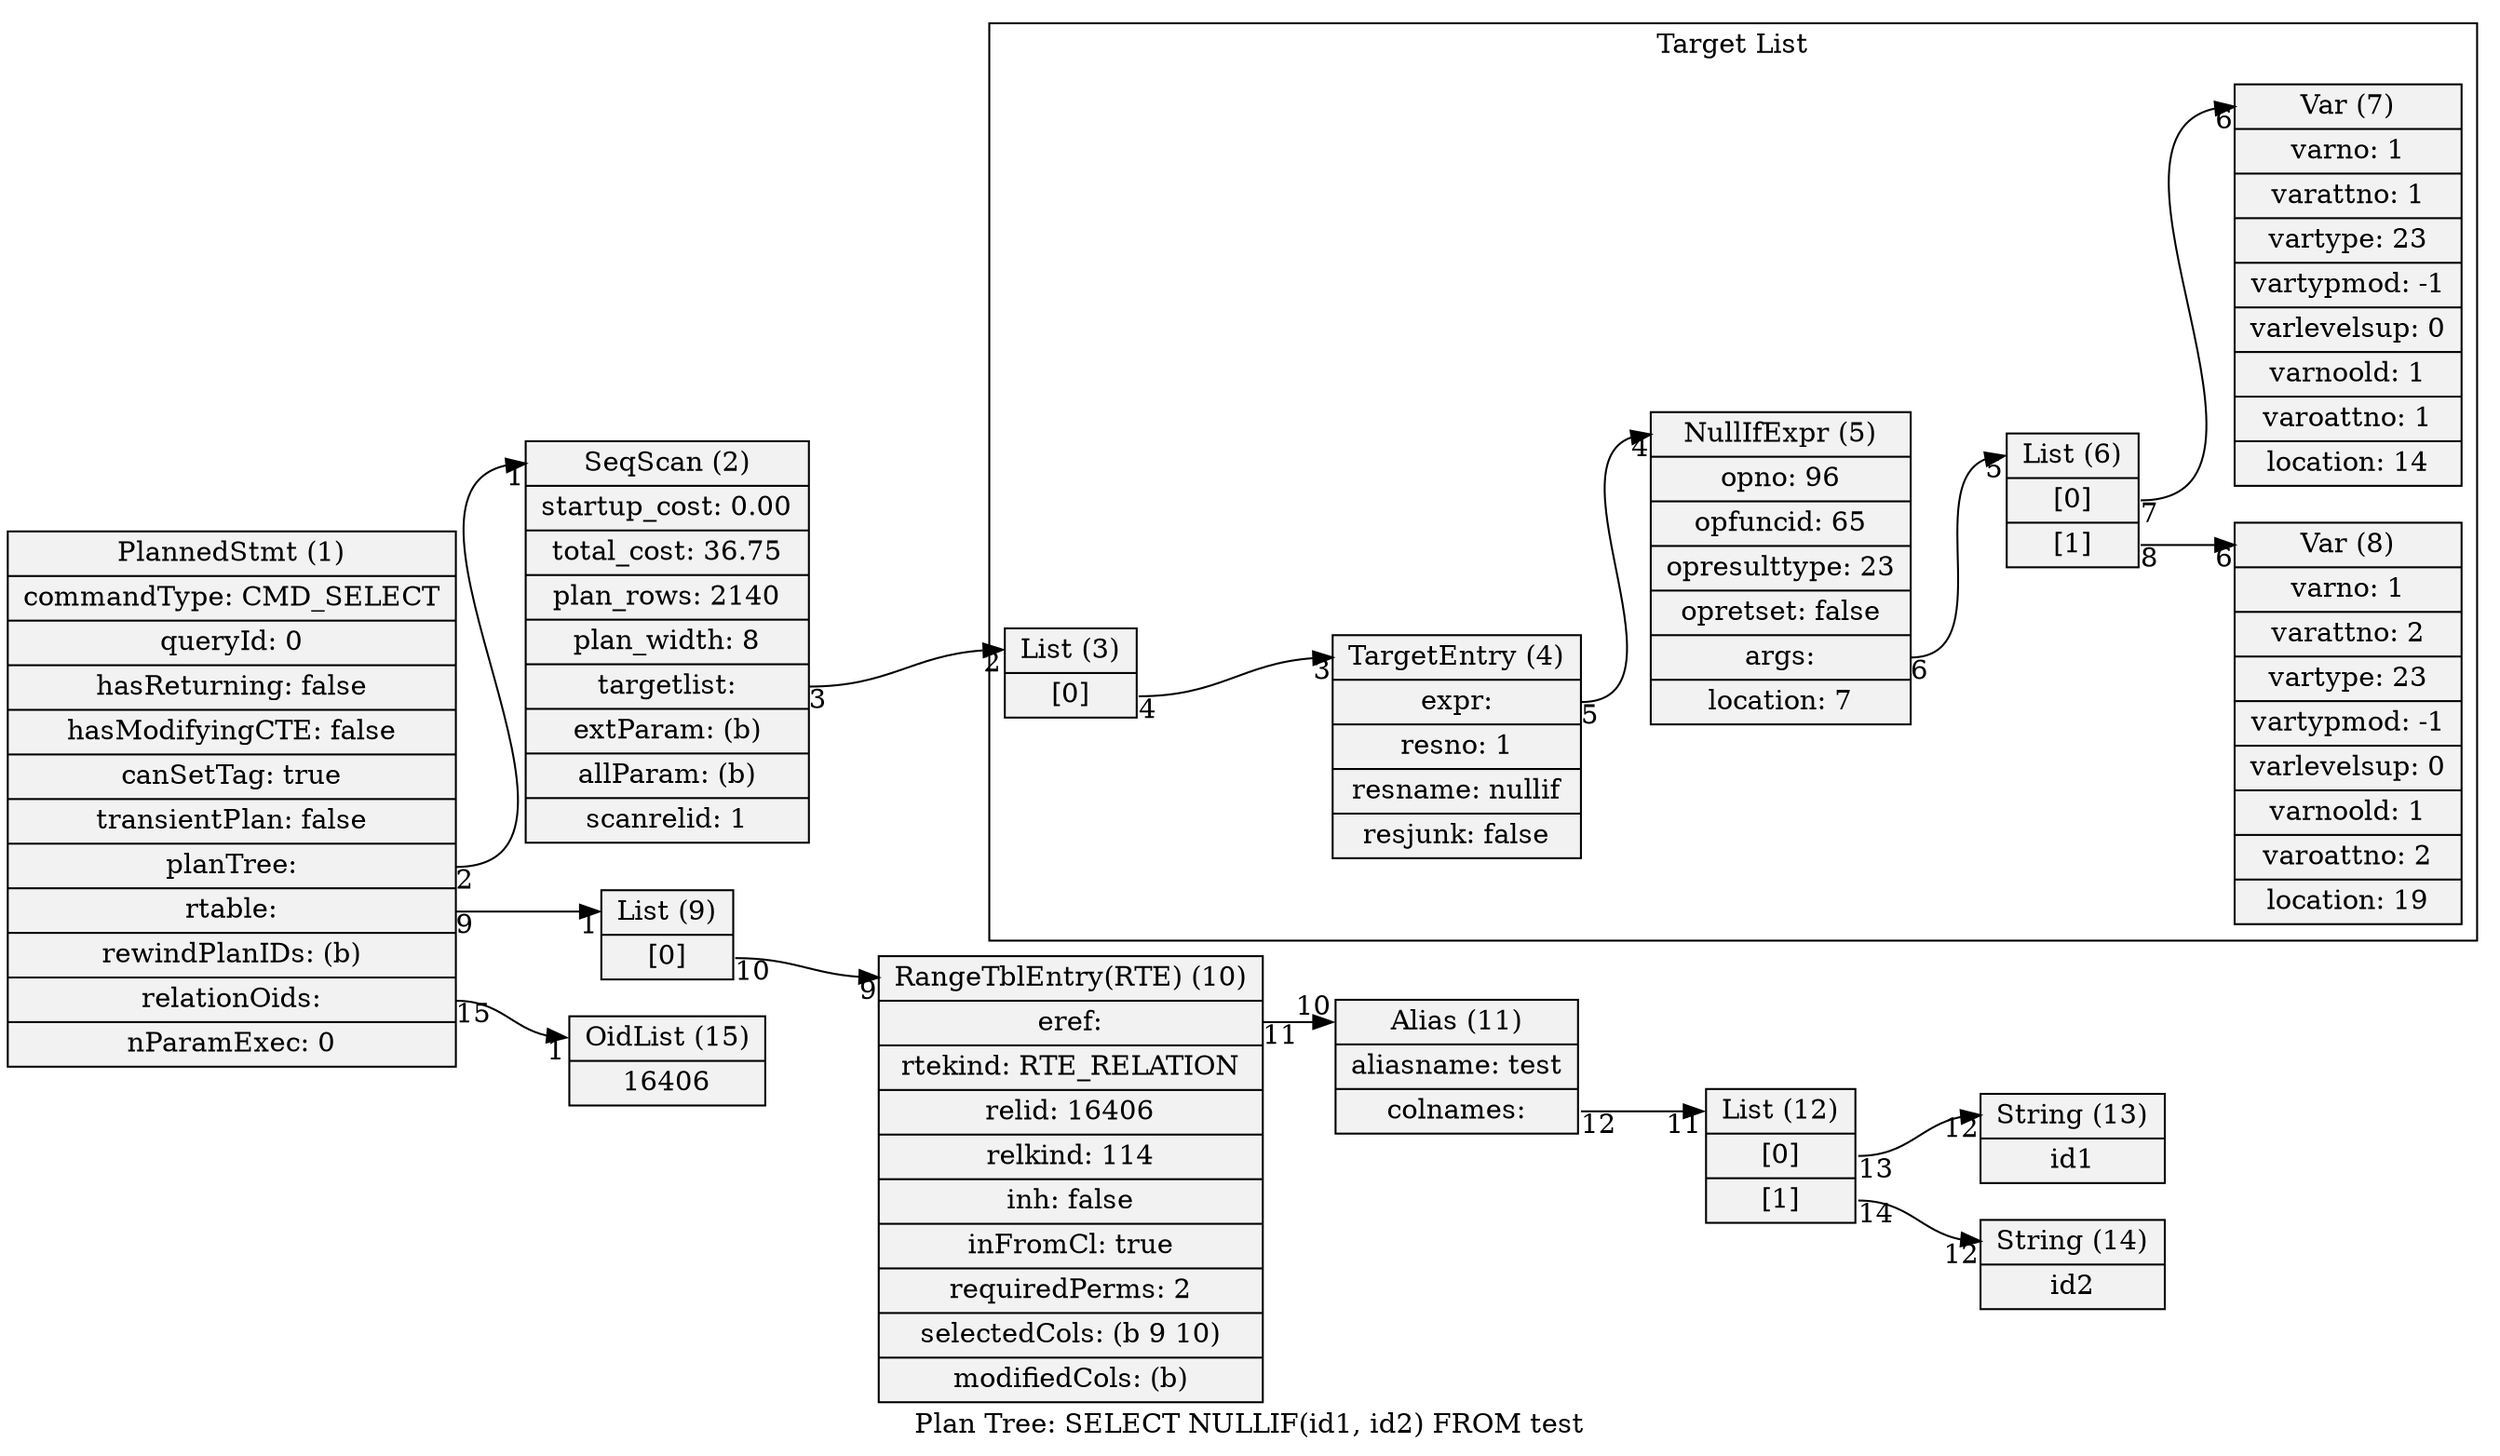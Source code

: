 digraph {
graph [rankdir = "LR", label = "Plan Tree: SELECT NULLIF(id1, id2) FROM test"]
node  [shape=record,style=filled,fillcolor=gray95]
edge  [arrowtail=empty]
11[label = "<head> Alias (11)|aliasname: test|<colnames> colnames: "]
13[label = "<head> String (13)|id1"]
12[label = "<head> List (12)|<1> [0]|<2> [1]"]
14[label = "<head> String (14)|id2"]
10[label = "<head> RangeTblEntry(RTE) (10)|<eref> eref: |rtekind: RTE_RELATION|relid: 16406|relkind: 114|inh: false|inFromCl: true|requiredPerms: 2|selectedCols: (b 9 10)|modifiedCols: (b)"]
2[label = "<head> SeqScan (2)|startup_cost: 0.00|total_cost: 36.75|plan_rows: 2140|plan_width: 8|<targetlist> targetlist: |extParam: (b)|allParam: (b)|scanrelid: 1"]
9[label = "<head> List (9)|<1> [0]"]
15[label = "<head> OidList (15)|16406 "]
1[label = "<head> PlannedStmt (1)|commandType: CMD_SELECT|queryId: 0|hasReturning: false|hasModifyingCTE: false|canSetTag: true|transientPlan: false|<planTree> planTree: |<rtable> rtable: |rewindPlanIDs: (b)|<relationOids> relationOids: |nParamExec: 0"]

11:colnames -> 12:head [headlabel = "11", taillabel = "12"]
12:1 -> 13:head [headlabel = "12", taillabel = "13"]
12:2 -> 14:head [headlabel = "12", taillabel = "14"]
10:eref -> 11:head [headlabel = "10", taillabel = "11"]
2:targetlist -> 3:head [headlabel = "2", taillabel = "3"]
9:1 -> 10:head [headlabel = "9", taillabel = "10"]
1:planTree -> 2:head [headlabel = "1", taillabel = "2"]
1:rtable -> 9:head [headlabel = "1", taillabel = "9"]
1:relationOids -> 15:head [headlabel = "1", taillabel = "15"]

subgraph cluster_0 {
	label = "Target List";
	4[label = "<head> TargetEntry (4)|<expr> expr: |resno: 1|resname: nullif|resjunk: false"]
	5[label = "<head> NullIfExpr (5)|opno: 96|opfuncid: 65|opresulttype: 23|opretset: false|<args> args: |location: 7"]
	7[label = "<head> Var (7)|varno: 1|varattno: 1|vartype: 23|vartypmod: -1|varlevelsup: 0|varnoold: 1|varoattno: 1|location: 14"]
	6[label = "<head> List (6)|<1> [0]|<2> [1]"]
	8[label = "<head> Var (8)|varno: 1|varattno: 2|vartype: 23|vartypmod: -1|varlevelsup: 0|varnoold: 1|varoattno: 2|location: 19"]
	3[label = "<head> List (3)|<1> [0]"]

	4:expr -> 5:head [headlabel = "4", taillabel = "5"]
	5:args -> 6:head [headlabel = "5", taillabel = "6"]
	6:1 -> 7:head [headlabel = "6", taillabel = "7"]
	6:2 -> 8:head [headlabel = "6", taillabel = "8"]
	3:1 -> 4:head [headlabel = "3", taillabel = "4"]
}

}

